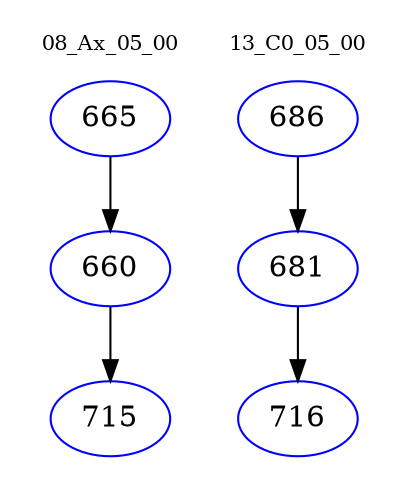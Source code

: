 digraph{
subgraph cluster_0 {
color = white
label = "08_Ax_05_00";
fontsize=10;
T0_665 [label="665", color="blue"]
T0_665 -> T0_660 [color="black"]
T0_660 [label="660", color="blue"]
T0_660 -> T0_715 [color="black"]
T0_715 [label="715", color="blue"]
}
subgraph cluster_1 {
color = white
label = "13_C0_05_00";
fontsize=10;
T1_686 [label="686", color="blue"]
T1_686 -> T1_681 [color="black"]
T1_681 [label="681", color="blue"]
T1_681 -> T1_716 [color="black"]
T1_716 [label="716", color="blue"]
}
}
